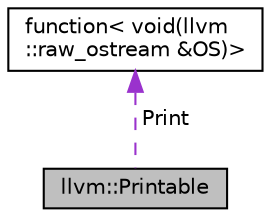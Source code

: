 digraph "llvm::Printable"
{
 // LATEX_PDF_SIZE
  bgcolor="transparent";
  edge [fontname="Helvetica",fontsize="10",labelfontname="Helvetica",labelfontsize="10"];
  node [fontname="Helvetica",fontsize="10",shape="box"];
  Node1 [label="llvm::Printable",height=0.2,width=0.4,color="black", fillcolor="grey75", style="filled", fontcolor="black",tooltip="Simple wrapper around std::function<void(raw_ostream&)>."];
  Node2 -> Node1 [dir="back",color="darkorchid3",fontsize="10",style="dashed",label=" Print" ,fontname="Helvetica"];
  Node2 [label="function\< void(llvm\l::raw_ostream &OS)\>",height=0.2,width=0.4,color="black",tooltip=" "];
}
